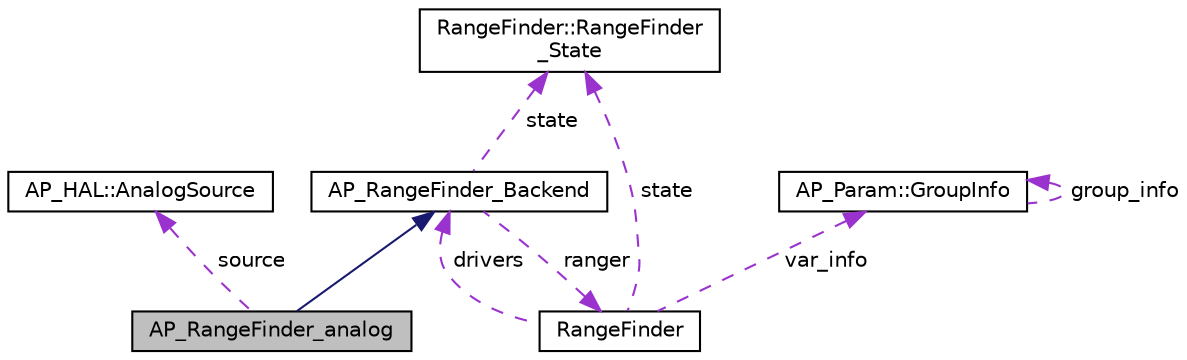 digraph "AP_RangeFinder_analog"
{
 // INTERACTIVE_SVG=YES
  edge [fontname="Helvetica",fontsize="10",labelfontname="Helvetica",labelfontsize="10"];
  node [fontname="Helvetica",fontsize="10",shape=record];
  Node1 [label="AP_RangeFinder_analog",height=0.2,width=0.4,color="black", fillcolor="grey75", style="filled" fontcolor="black"];
  Node2 -> Node1 [dir="back",color="midnightblue",fontsize="10",style="solid",fontname="Helvetica"];
  Node2 [label="AP_RangeFinder_Backend",height=0.2,width=0.4,color="black", fillcolor="white", style="filled",URL="$classAP__RangeFinder__Backend.html"];
  Node3 -> Node2 [dir="back",color="darkorchid3",fontsize="10",style="dashed",label=" state" ,fontname="Helvetica"];
  Node3 [label="RangeFinder::RangeFinder\l_State",height=0.2,width=0.4,color="black", fillcolor="white", style="filled",URL="$structRangeFinder_1_1RangeFinder__State.html"];
  Node4 -> Node2 [dir="back",color="darkorchid3",fontsize="10",style="dashed",label=" ranger" ,fontname="Helvetica"];
  Node4 [label="RangeFinder",height=0.2,width=0.4,color="black", fillcolor="white", style="filled",URL="$classRangeFinder.html"];
  Node3 -> Node4 [dir="back",color="darkorchid3",fontsize="10",style="dashed",label=" state" ,fontname="Helvetica"];
  Node5 -> Node4 [dir="back",color="darkorchid3",fontsize="10",style="dashed",label=" var_info" ,fontname="Helvetica"];
  Node5 [label="AP_Param::GroupInfo",height=0.2,width=0.4,color="black", fillcolor="white", style="filled",URL="$structAP__Param_1_1GroupInfo.html"];
  Node5 -> Node5 [dir="back",color="darkorchid3",fontsize="10",style="dashed",label=" group_info" ,fontname="Helvetica"];
  Node2 -> Node4 [dir="back",color="darkorchid3",fontsize="10",style="dashed",label=" drivers" ,fontname="Helvetica"];
  Node6 -> Node1 [dir="back",color="darkorchid3",fontsize="10",style="dashed",label=" source" ,fontname="Helvetica"];
  Node6 [label="AP_HAL::AnalogSource",height=0.2,width=0.4,color="black", fillcolor="white", style="filled",URL="$classAP__HAL_1_1AnalogSource.html"];
}
